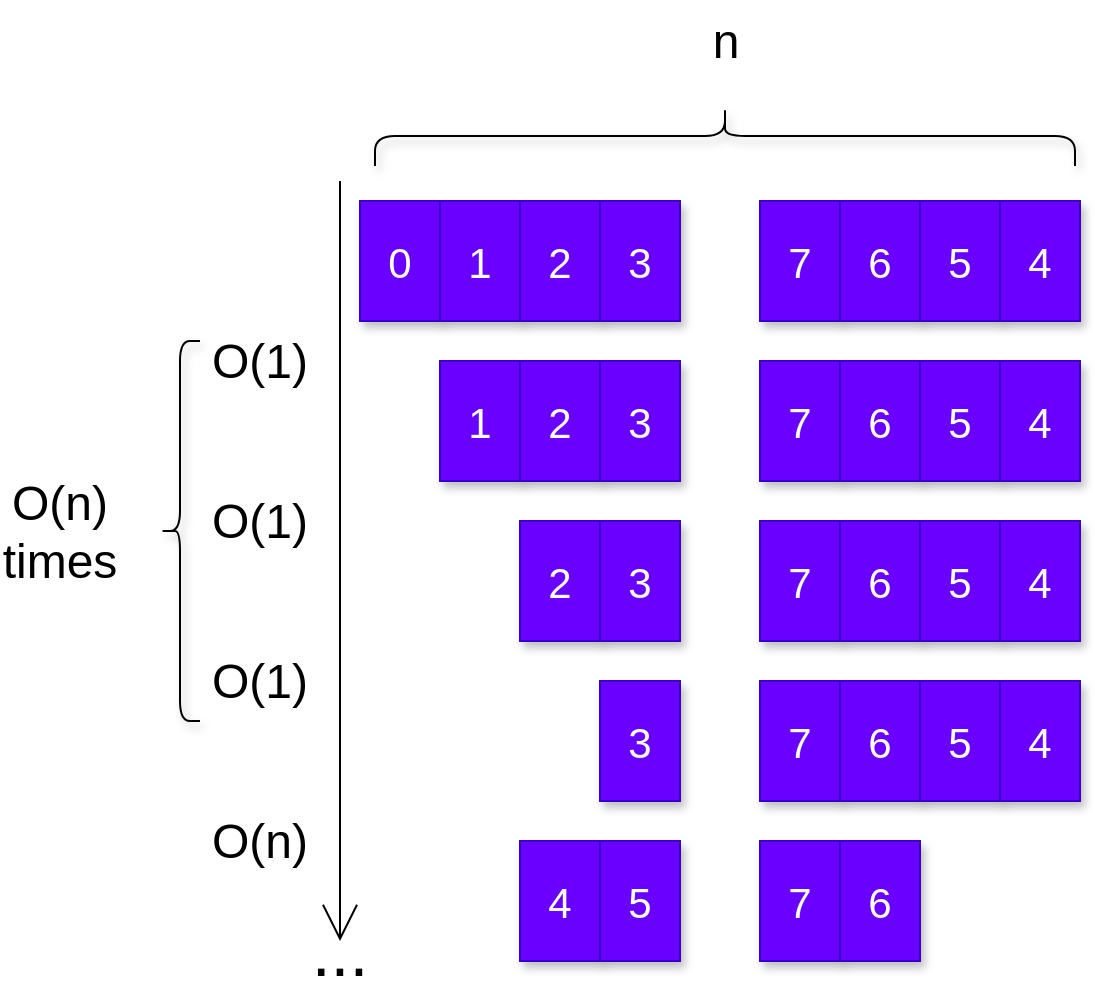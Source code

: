 <mxfile>
    <diagram id="DaRivlXsyjmGOMbcxH0y" name="Page-1">
        <mxGraphModel dx="550" dy="1283" grid="1" gridSize="10" guides="1" tooltips="1" connect="1" arrows="1" fold="1" page="1" pageScale="1" pageWidth="850" pageHeight="1100" math="0" shadow="0">
            <root>
                <mxCell id="0"/>
                <mxCell id="1" parent="0"/>
                <mxCell id="10" value="0" style="rounded=0;whiteSpace=wrap;html=1;fillColor=#6a00ff;strokeColor=#3700CC;fontColor=#ffffff;shadow=1;fontSize=21;" vertex="1" parent="1">
                    <mxGeometry x="190" y="107.5" width="40" height="60" as="geometry"/>
                </mxCell>
                <mxCell id="11" value="1" style="rounded=0;whiteSpace=wrap;html=1;fillColor=#6a00ff;strokeColor=#3700CC;fontColor=#ffffff;shadow=1;fontSize=21;" vertex="1" parent="1">
                    <mxGeometry x="230" y="107.5" width="40" height="60" as="geometry"/>
                </mxCell>
                <mxCell id="12" value="2" style="rounded=0;whiteSpace=wrap;html=1;fillColor=#6a00ff;strokeColor=#3700CC;fontColor=#ffffff;shadow=1;fontSize=21;" vertex="1" parent="1">
                    <mxGeometry x="270" y="107.5" width="40" height="60" as="geometry"/>
                </mxCell>
                <mxCell id="13" value="3" style="rounded=0;whiteSpace=wrap;html=1;fillColor=#6a00ff;strokeColor=#3700CC;fontColor=#ffffff;shadow=1;fontSize=21;" vertex="1" parent="1">
                    <mxGeometry x="310" y="107.5" width="40" height="60" as="geometry"/>
                </mxCell>
                <mxCell id="14" value="7" style="rounded=0;whiteSpace=wrap;html=1;fillColor=#6a00ff;strokeColor=#3700CC;fontColor=#ffffff;shadow=1;fontSize=21;" vertex="1" parent="1">
                    <mxGeometry x="390" y="107.5" width="40" height="60" as="geometry"/>
                </mxCell>
                <mxCell id="15" value="6" style="rounded=0;whiteSpace=wrap;html=1;fillColor=#6a00ff;strokeColor=#3700CC;fontColor=#ffffff;shadow=1;fontSize=21;" vertex="1" parent="1">
                    <mxGeometry x="430" y="107.5" width="40" height="60" as="geometry"/>
                </mxCell>
                <mxCell id="16" value="5" style="rounded=0;whiteSpace=wrap;html=1;fillColor=#6a00ff;strokeColor=#3700CC;fontColor=#ffffff;shadow=1;fontSize=21;" vertex="1" parent="1">
                    <mxGeometry x="470" y="107.5" width="40" height="60" as="geometry"/>
                </mxCell>
                <mxCell id="17" value="4" style="rounded=0;whiteSpace=wrap;html=1;fillColor=#6a00ff;strokeColor=#3700CC;fontColor=#ffffff;shadow=1;fontSize=21;" vertex="1" parent="1">
                    <mxGeometry x="510" y="107.5" width="40" height="60" as="geometry"/>
                </mxCell>
                <mxCell id="19" value="1" style="rounded=0;whiteSpace=wrap;html=1;fillColor=#6a00ff;strokeColor=#3700CC;fontColor=#ffffff;shadow=1;fontSize=21;" vertex="1" parent="1">
                    <mxGeometry x="230" y="187.5" width="40" height="60" as="geometry"/>
                </mxCell>
                <mxCell id="20" value="2" style="rounded=0;whiteSpace=wrap;html=1;fillColor=#6a00ff;strokeColor=#3700CC;fontColor=#ffffff;shadow=1;fontSize=21;" vertex="1" parent="1">
                    <mxGeometry x="270" y="187.5" width="40" height="60" as="geometry"/>
                </mxCell>
                <mxCell id="21" value="3" style="rounded=0;whiteSpace=wrap;html=1;fillColor=#6a00ff;strokeColor=#3700CC;fontColor=#ffffff;shadow=1;fontSize=21;" vertex="1" parent="1">
                    <mxGeometry x="310" y="187.5" width="40" height="60" as="geometry"/>
                </mxCell>
                <mxCell id="22" value="7" style="rounded=0;whiteSpace=wrap;html=1;fillColor=#6a00ff;strokeColor=#3700CC;fontColor=#ffffff;shadow=1;fontSize=21;" vertex="1" parent="1">
                    <mxGeometry x="390" y="187.5" width="40" height="60" as="geometry"/>
                </mxCell>
                <mxCell id="23" value="6" style="rounded=0;whiteSpace=wrap;html=1;fillColor=#6a00ff;strokeColor=#3700CC;fontColor=#ffffff;shadow=1;fontSize=21;" vertex="1" parent="1">
                    <mxGeometry x="430" y="187.5" width="40" height="60" as="geometry"/>
                </mxCell>
                <mxCell id="24" value="5" style="rounded=0;whiteSpace=wrap;html=1;fillColor=#6a00ff;strokeColor=#3700CC;fontColor=#ffffff;shadow=1;fontSize=21;" vertex="1" parent="1">
                    <mxGeometry x="470" y="187.5" width="40" height="60" as="geometry"/>
                </mxCell>
                <mxCell id="25" value="4" style="rounded=0;whiteSpace=wrap;html=1;fillColor=#6a00ff;strokeColor=#3700CC;fontColor=#ffffff;shadow=1;fontSize=21;" vertex="1" parent="1">
                    <mxGeometry x="510" y="187.5" width="40" height="60" as="geometry"/>
                </mxCell>
                <mxCell id="28" value="2" style="rounded=0;whiteSpace=wrap;html=1;fillColor=#6a00ff;strokeColor=#3700CC;fontColor=#ffffff;shadow=1;fontSize=21;" vertex="1" parent="1">
                    <mxGeometry x="270" y="267.5" width="40" height="60" as="geometry"/>
                </mxCell>
                <mxCell id="29" value="3" style="rounded=0;whiteSpace=wrap;html=1;fillColor=#6a00ff;strokeColor=#3700CC;fontColor=#ffffff;shadow=1;fontSize=21;" vertex="1" parent="1">
                    <mxGeometry x="310" y="267.5" width="40" height="60" as="geometry"/>
                </mxCell>
                <mxCell id="30" value="7" style="rounded=0;whiteSpace=wrap;html=1;fillColor=#6a00ff;strokeColor=#3700CC;fontColor=#ffffff;shadow=1;fontSize=21;" vertex="1" parent="1">
                    <mxGeometry x="390" y="267.5" width="40" height="60" as="geometry"/>
                </mxCell>
                <mxCell id="31" value="6" style="rounded=0;whiteSpace=wrap;html=1;fillColor=#6a00ff;strokeColor=#3700CC;fontColor=#ffffff;shadow=1;fontSize=21;" vertex="1" parent="1">
                    <mxGeometry x="430" y="267.5" width="40" height="60" as="geometry"/>
                </mxCell>
                <mxCell id="32" value="5" style="rounded=0;whiteSpace=wrap;html=1;fillColor=#6a00ff;strokeColor=#3700CC;fontColor=#ffffff;shadow=1;fontSize=21;" vertex="1" parent="1">
                    <mxGeometry x="470" y="267.5" width="40" height="60" as="geometry"/>
                </mxCell>
                <mxCell id="33" value="4" style="rounded=0;whiteSpace=wrap;html=1;fillColor=#6a00ff;strokeColor=#3700CC;fontColor=#ffffff;shadow=1;fontSize=21;" vertex="1" parent="1">
                    <mxGeometry x="510" y="267.5" width="40" height="60" as="geometry"/>
                </mxCell>
                <mxCell id="35" value="3" style="rounded=0;whiteSpace=wrap;html=1;fillColor=#6a00ff;strokeColor=#3700CC;fontColor=#ffffff;shadow=1;fontSize=21;" vertex="1" parent="1">
                    <mxGeometry x="310" y="347.5" width="40" height="60" as="geometry"/>
                </mxCell>
                <mxCell id="36" value="7" style="rounded=0;whiteSpace=wrap;html=1;fillColor=#6a00ff;strokeColor=#3700CC;fontColor=#ffffff;shadow=1;fontSize=21;" vertex="1" parent="1">
                    <mxGeometry x="390" y="347.5" width="40" height="60" as="geometry"/>
                </mxCell>
                <mxCell id="37" value="6" style="rounded=0;whiteSpace=wrap;html=1;fillColor=#6a00ff;strokeColor=#3700CC;fontColor=#ffffff;shadow=1;fontSize=21;" vertex="1" parent="1">
                    <mxGeometry x="430" y="347.5" width="40" height="60" as="geometry"/>
                </mxCell>
                <mxCell id="38" value="5" style="rounded=0;whiteSpace=wrap;html=1;fillColor=#6a00ff;strokeColor=#3700CC;fontColor=#ffffff;shadow=1;fontSize=21;" vertex="1" parent="1">
                    <mxGeometry x="470" y="347.5" width="40" height="60" as="geometry"/>
                </mxCell>
                <mxCell id="39" value="4" style="rounded=0;whiteSpace=wrap;html=1;fillColor=#6a00ff;strokeColor=#3700CC;fontColor=#ffffff;shadow=1;fontSize=21;" vertex="1" parent="1">
                    <mxGeometry x="510" y="347.5" width="40" height="60" as="geometry"/>
                </mxCell>
                <mxCell id="40" value="4" style="rounded=0;whiteSpace=wrap;html=1;fillColor=#6a00ff;strokeColor=#3700CC;fontColor=#ffffff;shadow=1;fontSize=21;" vertex="1" parent="1">
                    <mxGeometry x="270" y="427.5" width="40" height="60" as="geometry"/>
                </mxCell>
                <mxCell id="41" value="5" style="rounded=0;whiteSpace=wrap;html=1;fillColor=#6a00ff;strokeColor=#3700CC;fontColor=#ffffff;shadow=1;fontSize=21;" vertex="1" parent="1">
                    <mxGeometry x="310" y="427.5" width="40" height="60" as="geometry"/>
                </mxCell>
                <mxCell id="42" value="7" style="rounded=0;whiteSpace=wrap;html=1;fillColor=#6a00ff;strokeColor=#3700CC;fontColor=#ffffff;shadow=1;fontSize=21;" vertex="1" parent="1">
                    <mxGeometry x="390" y="427.5" width="40" height="60" as="geometry"/>
                </mxCell>
                <mxCell id="43" value="6" style="rounded=0;whiteSpace=wrap;html=1;fillColor=#6a00ff;strokeColor=#3700CC;fontColor=#ffffff;shadow=1;fontSize=21;" vertex="1" parent="1">
                    <mxGeometry x="430" y="427.5" width="40" height="60" as="geometry"/>
                </mxCell>
                <mxCell id="45" value="O(1)" style="text;html=1;strokeColor=none;fillColor=none;align=center;verticalAlign=middle;whiteSpace=wrap;rounded=0;fontSize=24;" vertex="1" parent="1">
                    <mxGeometry x="110" y="167.5" width="60" height="40" as="geometry"/>
                </mxCell>
                <mxCell id="47" value="O(1)" style="text;html=1;strokeColor=none;fillColor=none;align=center;verticalAlign=middle;whiteSpace=wrap;rounded=0;fontSize=24;" vertex="1" parent="1">
                    <mxGeometry x="110" y="247.5" width="60" height="40" as="geometry"/>
                </mxCell>
                <mxCell id="48" value="O(1)" style="text;html=1;strokeColor=none;fillColor=none;align=center;verticalAlign=middle;whiteSpace=wrap;rounded=0;fontSize=24;" vertex="1" parent="1">
                    <mxGeometry x="110" y="327.5" width="60" height="40" as="geometry"/>
                </mxCell>
                <mxCell id="49" value="O(n)" style="text;html=1;strokeColor=none;fillColor=none;align=center;verticalAlign=middle;whiteSpace=wrap;rounded=0;fontSize=24;" vertex="1" parent="1">
                    <mxGeometry x="110" y="407.5" width="60" height="40" as="geometry"/>
                </mxCell>
                <mxCell id="51" value="&lt;font style=&quot;font-size: 34px&quot;&gt;...&lt;/font&gt;" style="text;html=1;strokeColor=none;fillColor=none;align=center;verticalAlign=middle;whiteSpace=wrap;rounded=0;fontSize=24;" vertex="1" parent="1">
                    <mxGeometry x="150" y="467.5" width="60" height="30" as="geometry"/>
                </mxCell>
                <mxCell id="52" value="" style="endArrow=open;html=1;fontSize=21;endFill=0;endSize=16;exitX=0.5;exitY=1;exitDx=0;exitDy=0;" edge="1" parent="1">
                    <mxGeometry width="50" height="50" relative="1" as="geometry">
                        <mxPoint x="180" y="97.5" as="sourcePoint"/>
                        <mxPoint x="180" y="477.5" as="targetPoint"/>
                    </mxGeometry>
                </mxCell>
                <mxCell id="53" value="" style="shape=curlyBracket;whiteSpace=wrap;html=1;rounded=1;flipH=1;shadow=1;fontSize=21;rotation=-90;" vertex="1" parent="1">
                    <mxGeometry x="357.5" y="-100" width="30" height="350" as="geometry"/>
                </mxCell>
                <mxCell id="54" value="n" style="text;html=1;strokeColor=none;fillColor=none;align=center;verticalAlign=middle;whiteSpace=wrap;rounded=0;fontSize=24;" vertex="1" parent="1">
                    <mxGeometry x="342.5" y="7.5" width="60" height="40" as="geometry"/>
                </mxCell>
                <mxCell id="55" value="" style="shape=curlyBracket;whiteSpace=wrap;html=1;rounded=1;shadow=1;fontSize=21;" vertex="1" parent="1">
                    <mxGeometry x="90" y="177.5" width="20" height="190" as="geometry"/>
                </mxCell>
                <mxCell id="56" value="O(n) times" style="text;html=1;strokeColor=none;fillColor=none;align=center;verticalAlign=middle;whiteSpace=wrap;rounded=0;fontSize=24;" vertex="1" parent="1">
                    <mxGeometry x="10" y="252.5" width="60" height="40" as="geometry"/>
                </mxCell>
            </root>
        </mxGraphModel>
    </diagram>
</mxfile>